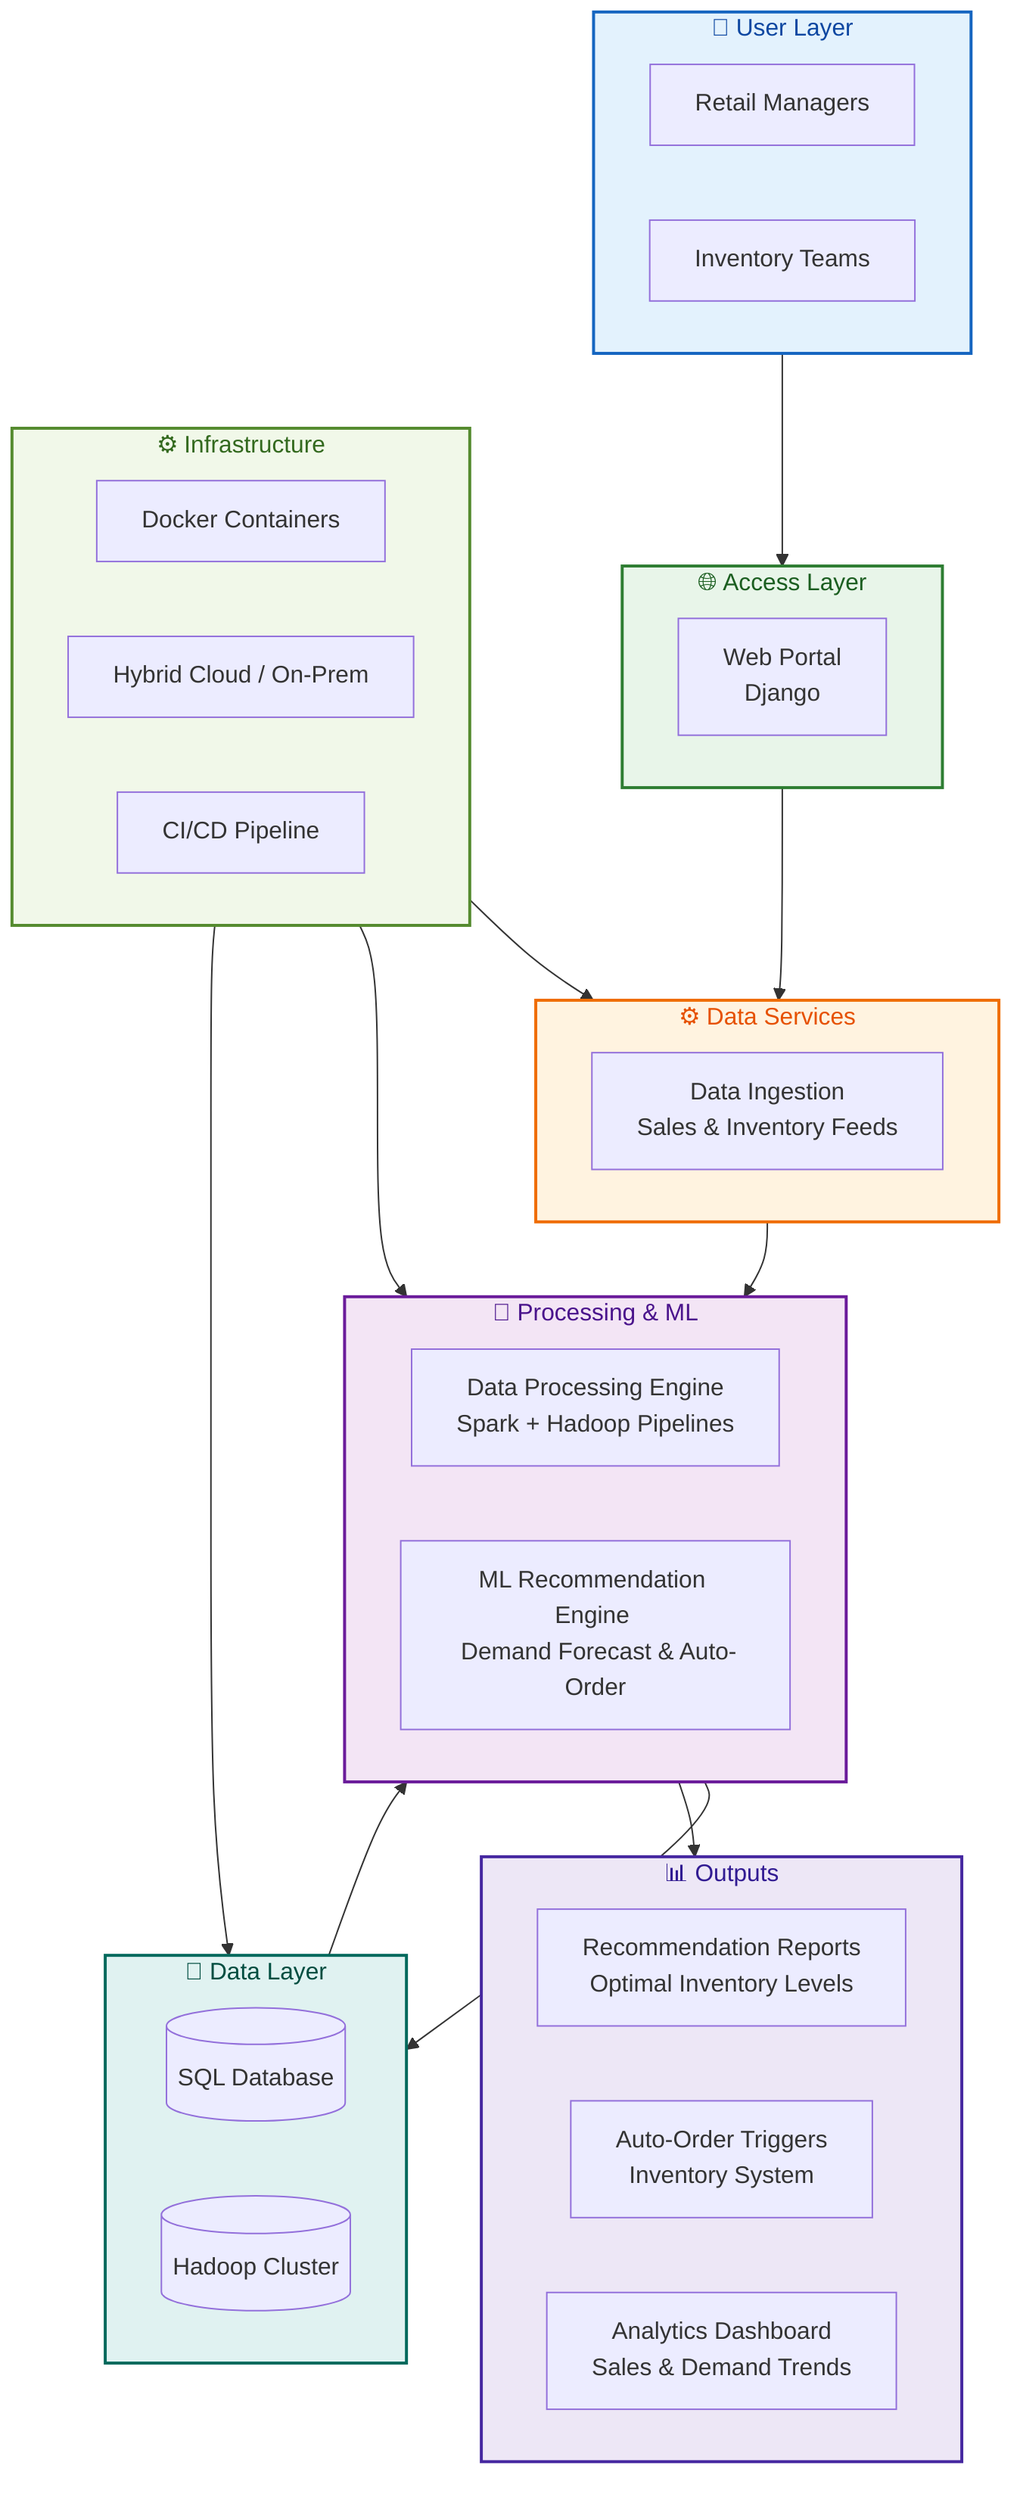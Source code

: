 ---
config:
  layout: dagre
---
flowchart TD
    subgraph USERS["👥 User Layer"]
        A[Retail Managers]
        B[Inventory Teams]
    end
    
    subgraph API["🌐 Access Layer"]
        C[Web Portal <br/> Django]
    end
    
    subgraph SERVICES["⚙️ Data Services"]
        D[Data Ingestion <br/> Sales & Inventory Feeds]
    end
    
    subgraph PROCESSING["🔄 Processing & ML"]
        E[Data Processing Engine <br/> Spark + Hadoop Pipelines]
        F[ML Recommendation Engine <br/> Demand Forecast & Auto-Order]
    end
    
    subgraph STORAGE["💾 Data Layer"]
        G[(SQL Database)]
        H[(Hadoop Cluster)]
    end
    
    subgraph OUTPUT["📊 Outputs"]
        I[Recommendation Reports <br/> Optimal Inventory Levels]
        J[Auto-Order Triggers <br/> Inventory System]
        K[Analytics Dashboard <br/> Sales & Demand Trends]
    end
    
    subgraph INFRA["⚙️ Infrastructure"]
        L[Docker Containers]
        M[Hybrid Cloud / On-Prem]
        N[CI/CD Pipeline]
    end
    
    USERS --> API
    API --> SERVICES
    SERVICES --> PROCESSING
    PROCESSING --> STORAGE
    PROCESSING --> OUTPUT
    STORAGE --> PROCESSING
    INFRA --> SERVICES
    INFRA --> PROCESSING
    INFRA --> STORAGE
    
    classDef users fill:#E3F2FD,stroke:#1565C0,stroke-width:2px,color:#0D47A1
    classDef api fill:#E8F5E9,stroke:#2E7D32,stroke-width:2px,color:#1B5E20
    classDef services fill:#FFF3E0,stroke:#EF6C00,stroke-width:2px,color:#E65100
    classDef processing fill:#F3E5F5,stroke:#6A1B9A,stroke-width:2px,color:#4A148C
    classDef storage fill:#E0F2F1,stroke:#00695C,stroke-width:2px,color:#004D40
    classDef output fill:#EDE7F6,stroke:#4527A0,stroke-width:2px,color:#311B92
    classDef infra fill:#F1F8E9,stroke:#558B2F,stroke-width:2px,color:#33691E
    
    class USERS users
    class API api
    class SERVICES services
    class PROCESSING processing
    class STORAGE storage
    class OUTPUT output
    class INFRA infra